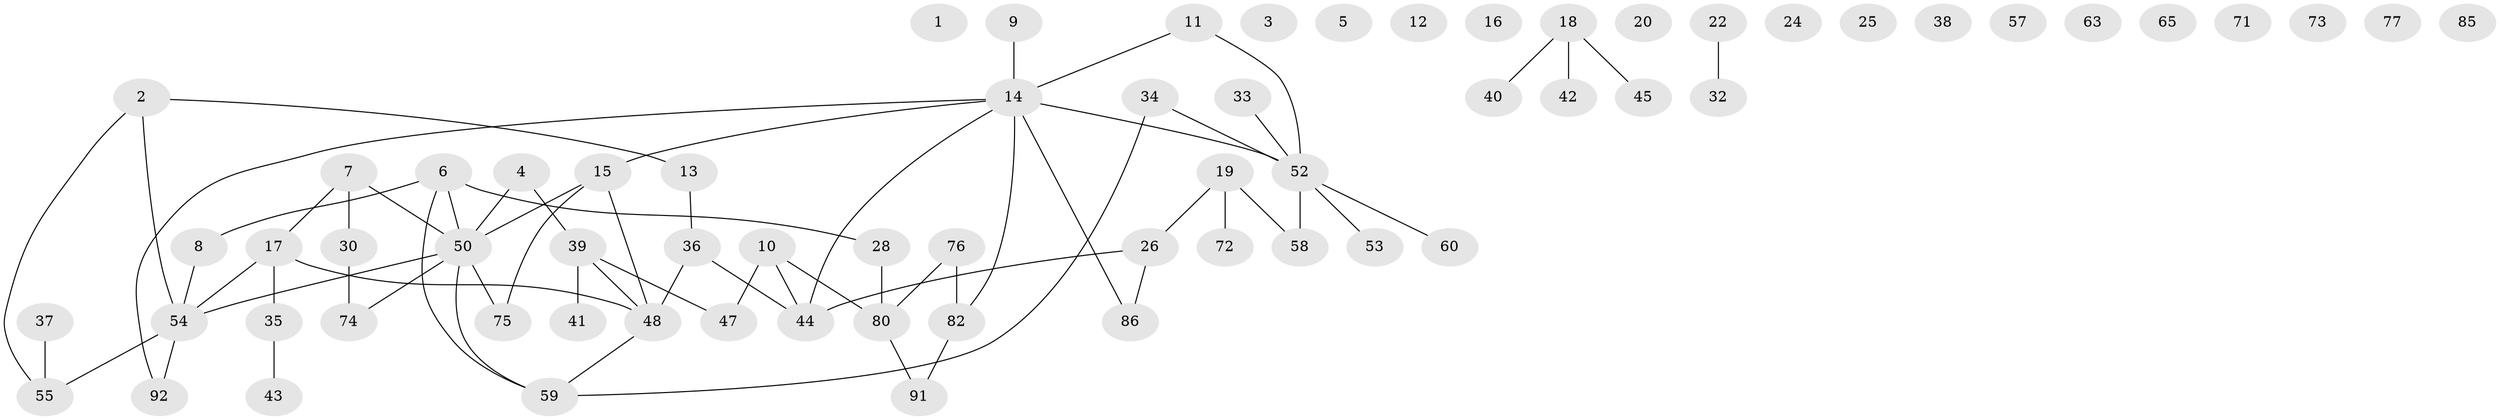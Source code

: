// original degree distribution, {0: 0.17204301075268819, 3: 0.1827956989247312, 2: 0.34408602150537637, 1: 0.17204301075268819, 6: 0.021505376344086023, 4: 0.07526881720430108, 5: 0.021505376344086023, 7: 0.010752688172043012}
// Generated by graph-tools (version 1.1) at 2025/41/03/06/25 10:41:25]
// undirected, 66 vertices, 67 edges
graph export_dot {
graph [start="1"]
  node [color=gray90,style=filled];
  1;
  2 [super="+93"];
  3;
  4;
  5;
  6 [super="+64"];
  7;
  8;
  9 [super="+31"];
  10 [super="+84"];
  11;
  12;
  13 [super="+46"];
  14 [super="+67"];
  15 [super="+27"];
  16;
  17 [super="+21"];
  18 [super="+29"];
  19 [super="+23"];
  20;
  22;
  24;
  25;
  26 [super="+49"];
  28;
  30 [super="+78"];
  32;
  33 [super="+83"];
  34;
  35 [super="+89"];
  36 [super="+61"];
  37 [super="+70"];
  38;
  39 [super="+88"];
  40;
  41;
  42;
  43;
  44 [super="+51"];
  45;
  47 [super="+69"];
  48 [super="+56"];
  50 [super="+68"];
  52 [super="+81"];
  53;
  54 [super="+79"];
  55;
  57;
  58;
  59 [super="+62"];
  60 [super="+66"];
  63;
  65;
  71;
  72;
  73;
  74;
  75;
  76;
  77;
  80 [super="+90"];
  82 [super="+87"];
  85;
  86;
  91;
  92;
  2 -- 55;
  2 -- 13;
  2 -- 54;
  4 -- 50;
  4 -- 39;
  6 -- 8;
  6 -- 50;
  6 -- 28;
  6 -- 59;
  7 -- 17;
  7 -- 30;
  7 -- 50;
  8 -- 54;
  9 -- 14;
  10 -- 47;
  10 -- 44;
  10 -- 80;
  11 -- 14;
  11 -- 52;
  13 -- 36;
  14 -- 86;
  14 -- 92;
  14 -- 52;
  14 -- 44;
  14 -- 15;
  14 -- 82;
  15 -- 48;
  15 -- 50;
  15 -- 75;
  17 -- 48;
  17 -- 54;
  17 -- 35;
  18 -- 40;
  18 -- 42;
  18 -- 45;
  19 -- 26;
  19 -- 72;
  19 -- 58;
  22 -- 32;
  26 -- 86;
  26 -- 44;
  28 -- 80;
  30 -- 74;
  33 -- 52;
  34 -- 52;
  34 -- 59;
  35 -- 43;
  36 -- 48;
  36 -- 44;
  37 -- 55;
  39 -- 41;
  39 -- 48;
  39 -- 47;
  48 -- 59;
  50 -- 54;
  50 -- 74;
  50 -- 75;
  50 -- 59;
  52 -- 58;
  52 -- 53;
  52 -- 60;
  54 -- 55;
  54 -- 92;
  76 -- 82;
  76 -- 80;
  80 -- 91;
  82 -- 91;
}
